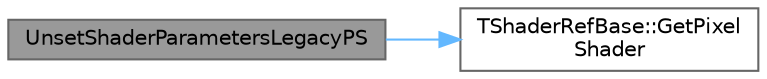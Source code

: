 digraph "UnsetShaderParametersLegacyPS"
{
 // INTERACTIVE_SVG=YES
 // LATEX_PDF_SIZE
  bgcolor="transparent";
  edge [fontname=Helvetica,fontsize=10,labelfontname=Helvetica,labelfontsize=10];
  node [fontname=Helvetica,fontsize=10,shape=box,height=0.2,width=0.4];
  rankdir="LR";
  Node1 [id="Node000001",label="UnsetShaderParametersLegacyPS",height=0.2,width=0.4,color="gray40", fillcolor="grey60", style="filled", fontcolor="black",tooltip="Utility to unset all legacy parameters for a Pixel shader. Requires the shader type to implement Unse..."];
  Node1 -> Node2 [id="edge1_Node000001_Node000002",color="steelblue1",style="solid",tooltip=" "];
  Node2 [id="Node000002",label="TShaderRefBase::GetPixel\lShader",height=0.2,width=0.4,color="grey40", fillcolor="white", style="filled",URL="$dc/d92/classTShaderRefBase.html#a6d33e6b18285d844452060749acbdf94",tooltip=" "];
}
